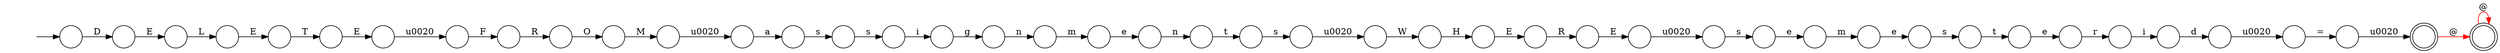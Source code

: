 digraph Automaton {
  rankdir = LR;
  0 [shape=circle,label=""];
  0 -> 33 [label="E"]
  1 [shape=circle,label=""];
  1 -> 11 [label="F"]
  2 [shape=circle,label=""];
  2 -> 20 [label="m"]
  3 [shape=circle,label=""];
  3 -> 38 [label="e"]
  4 [shape=circle,label=""];
  4 -> 3 [label="m"]
  5 [shape=circle,label=""];
  5 -> 37 [label="\u0020"]
  6 [shape=circle,label=""];
  6 -> 18 [label="\u0020"]
  7 [shape=circle,label=""];
  7 -> 1 [label="\u0020"]
  8 [shape=circle,label=""];
  8 -> 0 [label="R"]
  9 [shape=circle,label=""];
  initial [shape=plaintext,label=""];
  initial -> 9
  9 -> 39 [label="D"]
  10 [shape=circle,label=""];
  10 -> 16 [label="O"]
  11 [shape=circle,label=""];
  11 -> 10 [label="R"]
  12 [shape=circle,label=""];
  12 -> 43 [label="i"]
  13 [shape=circle,label=""];
  13 -> 8 [label="E"]
  14 [shape=circle,label=""];
  14 -> 25 [label="\u0020"]
  15 [shape=circle,label=""];
  15 -> 4 [label="e"]
  16 [shape=circle,label=""];
  16 -> 31 [label="M"]
  17 [shape=circle,label=""];
  17 -> 28 [label="t"]
  18 [shape=circle,label=""];
  18 -> 5 [label="="]
  19 [shape=circle,label=""];
  19 -> 2 [label="n"]
  20 [shape=circle,label=""];
  20 -> 23 [label="e"]
  21 [shape=doublecircle,label=""];
  21 -> 21 [label="@",color=red]
  22 [shape=circle,label=""];
  22 -> 14 [label="s"]
  23 [shape=circle,label=""];
  23 -> 27 [label="n"]
  24 [shape=circle,label=""];
  24 -> 34 [label="r"]
  25 [shape=circle,label=""];
  25 -> 36 [label="W"]
  26 [shape=circle,label=""];
  26 -> 30 [label="E"]
  27 [shape=circle,label=""];
  27 -> 22 [label="t"]
  28 [shape=circle,label=""];
  28 -> 24 [label="e"]
  29 [shape=circle,label=""];
  29 -> 26 [label="L"]
  30 [shape=circle,label=""];
  30 -> 41 [label="T"]
  31 [shape=circle,label=""];
  31 -> 42 [label="\u0020"]
  32 [shape=circle,label=""];
  32 -> 12 [label="s"]
  33 [shape=circle,label=""];
  33 -> 40 [label="\u0020"]
  34 [shape=circle,label=""];
  34 -> 35 [label="i"]
  35 [shape=circle,label=""];
  35 -> 6 [label="d"]
  36 [shape=circle,label=""];
  36 -> 13 [label="H"]
  37 [shape=doublecircle,label=""];
  37 -> 21 [label="@",color=red]
  38 [shape=circle,label=""];
  38 -> 17 [label="s"]
  39 [shape=circle,label=""];
  39 -> 29 [label="E"]
  40 [shape=circle,label=""];
  40 -> 15 [label="s"]
  41 [shape=circle,label=""];
  41 -> 7 [label="E"]
  42 [shape=circle,label=""];
  42 -> 44 [label="a"]
  43 [shape=circle,label=""];
  43 -> 19 [label="g"]
  44 [shape=circle,label=""];
  44 -> 32 [label="s"]
}
